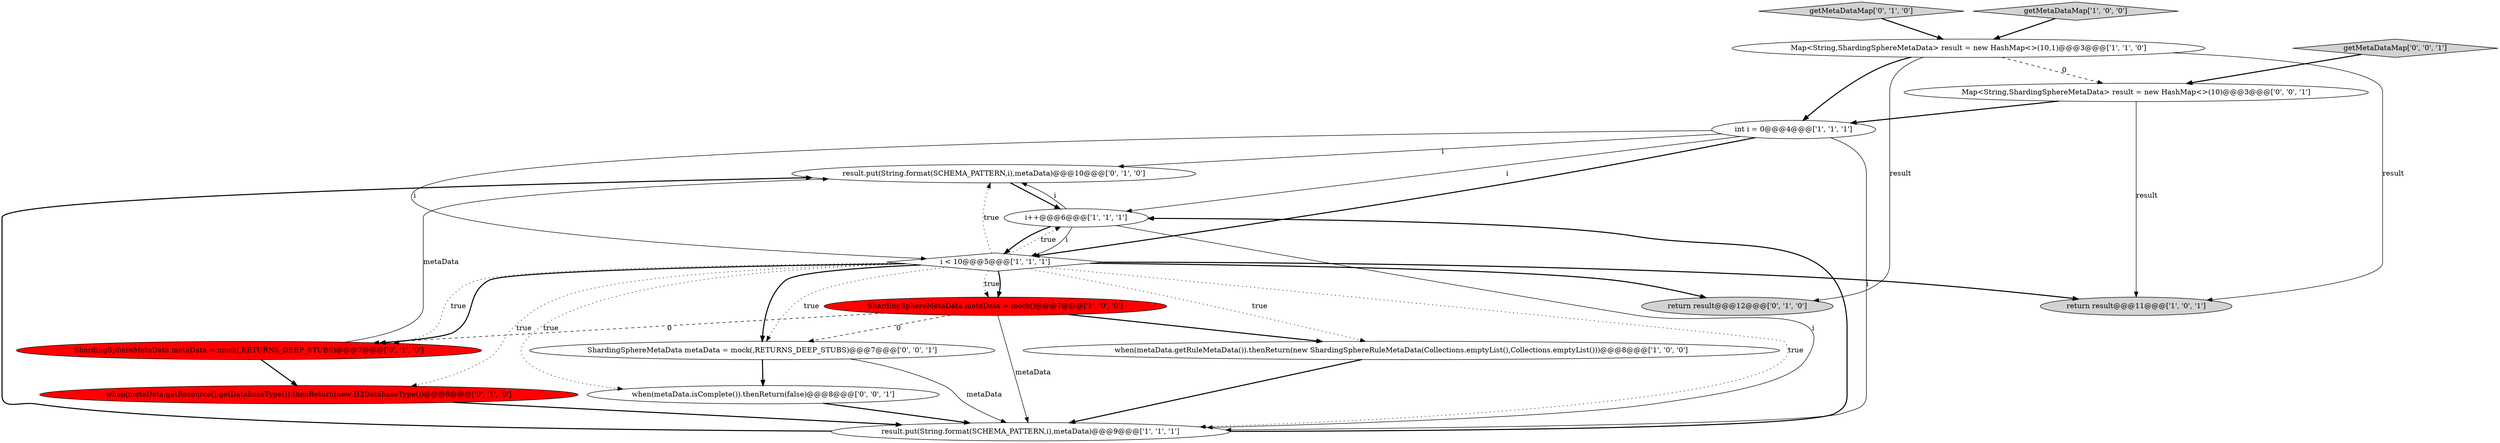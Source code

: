 digraph {
4 [style = filled, label = "int i = 0@@@4@@@['1', '1', '1']", fillcolor = white, shape = ellipse image = "AAA0AAABBB1BBB"];
1 [style = filled, label = "Map<String,ShardingSphereMetaData> result = new HashMap<>(10,1)@@@3@@@['1', '1', '0']", fillcolor = white, shape = ellipse image = "AAA0AAABBB1BBB"];
16 [style = filled, label = "Map<String,ShardingSphereMetaData> result = new HashMap<>(10)@@@3@@@['0', '0', '1']", fillcolor = white, shape = ellipse image = "AAA0AAABBB3BBB"];
17 [style = filled, label = "ShardingSphereMetaData metaData = mock(,RETURNS_DEEP_STUBS)@@@7@@@['0', '0', '1']", fillcolor = white, shape = ellipse image = "AAA0AAABBB3BBB"];
6 [style = filled, label = "return result@@@11@@@['1', '0', '1']", fillcolor = lightgray, shape = ellipse image = "AAA0AAABBB1BBB"];
9 [style = filled, label = "result.put(String.format(SCHEMA_PATTERN,i),metaData)@@@10@@@['0', '1', '0']", fillcolor = white, shape = ellipse image = "AAA0AAABBB2BBB"];
11 [style = filled, label = "return result@@@12@@@['0', '1', '0']", fillcolor = lightgray, shape = ellipse image = "AAA0AAABBB2BBB"];
12 [style = filled, label = "ShardingSphereMetaData metaData = mock(,RETURNS_DEEP_STUBS)@@@7@@@['0', '1', '0']", fillcolor = red, shape = ellipse image = "AAA1AAABBB2BBB"];
2 [style = filled, label = "i < 10@@@5@@@['1', '1', '1']", fillcolor = white, shape = diamond image = "AAA0AAABBB1BBB"];
3 [style = filled, label = "when(metaData.getRuleMetaData()).thenReturn(new ShardingSphereRuleMetaData(Collections.emptyList(),Collections.emptyList()))@@@8@@@['1', '0', '0']", fillcolor = white, shape = ellipse image = "AAA0AAABBB1BBB"];
8 [style = filled, label = "i++@@@6@@@['1', '1', '1']", fillcolor = white, shape = ellipse image = "AAA0AAABBB1BBB"];
10 [style = filled, label = "getMetaDataMap['0', '1', '0']", fillcolor = lightgray, shape = diamond image = "AAA0AAABBB2BBB"];
13 [style = filled, label = "when(metaData.getResource().getDatabaseType()).thenReturn(new H2DatabaseType())@@@8@@@['0', '1', '0']", fillcolor = red, shape = ellipse image = "AAA1AAABBB2BBB"];
0 [style = filled, label = "getMetaDataMap['1', '0', '0']", fillcolor = lightgray, shape = diamond image = "AAA0AAABBB1BBB"];
5 [style = filled, label = "ShardingSphereMetaData metaData = mock()@@@7@@@['1', '0', '0']", fillcolor = red, shape = ellipse image = "AAA1AAABBB1BBB"];
15 [style = filled, label = "getMetaDataMap['0', '0', '1']", fillcolor = lightgray, shape = diamond image = "AAA0AAABBB3BBB"];
7 [style = filled, label = "result.put(String.format(SCHEMA_PATTERN,i),metaData)@@@9@@@['1', '1', '1']", fillcolor = white, shape = ellipse image = "AAA0AAABBB1BBB"];
14 [style = filled, label = "when(metaData.isComplete()).thenReturn(false)@@@8@@@['0', '0', '1']", fillcolor = white, shape = ellipse image = "AAA0AAABBB3BBB"];
2->17 [style = bold, label=""];
5->3 [style = bold, label=""];
4->7 [style = solid, label="i"];
2->3 [style = dotted, label="true"];
4->9 [style = solid, label="i"];
1->4 [style = bold, label=""];
17->7 [style = solid, label="metaData"];
16->6 [style = solid, label="result"];
5->12 [style = dashed, label="0"];
2->8 [style = dotted, label="true"];
2->6 [style = bold, label=""];
5->7 [style = solid, label="metaData"];
2->17 [style = dotted, label="true"];
4->2 [style = bold, label=""];
1->6 [style = solid, label="result"];
7->8 [style = bold, label=""];
9->8 [style = bold, label=""];
15->16 [style = bold, label=""];
8->9 [style = solid, label="i"];
2->12 [style = bold, label=""];
4->8 [style = solid, label="i"];
14->7 [style = bold, label=""];
4->2 [style = solid, label="i"];
7->9 [style = bold, label=""];
12->13 [style = bold, label=""];
2->9 [style = dotted, label="true"];
5->17 [style = dashed, label="0"];
8->2 [style = bold, label=""];
3->7 [style = bold, label=""];
17->14 [style = bold, label=""];
13->7 [style = bold, label=""];
0->1 [style = bold, label=""];
1->11 [style = solid, label="result"];
12->9 [style = solid, label="metaData"];
2->7 [style = dotted, label="true"];
1->16 [style = dashed, label="0"];
2->12 [style = dotted, label="true"];
2->14 [style = dotted, label="true"];
16->4 [style = bold, label=""];
2->5 [style = dotted, label="true"];
10->1 [style = bold, label=""];
8->7 [style = solid, label="i"];
2->11 [style = bold, label=""];
2->13 [style = dotted, label="true"];
8->2 [style = solid, label="i"];
2->5 [style = bold, label=""];
}
